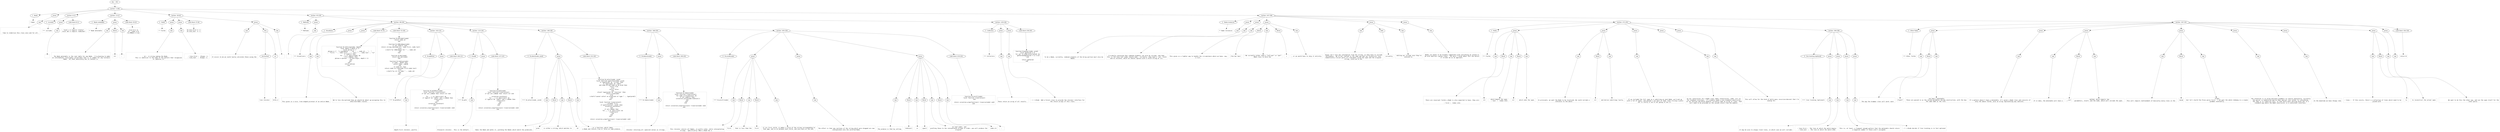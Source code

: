 digraph hierarchy {

node [fontname=Helvetica]
edge [style=dashed]

doc_0 [label="doc - 341"]


doc_0 -> { section_1}
{rank=same; section_1}

section_1 [label="section: 1-246"]


section_1 -> { header_2 prose_3 section_4 section_5 section_6 section_7 section_8}
{rank=same; header_2 prose_3 section_4 section_5 section_6 section_7 section_8}

header_2 [label="1 : Node"]

prose_3 [label="prose"]

section_4 [label="section: 6-12"]

section_5 [label="section: 13-27"]

section_6 [label="section: 28-44"]

section_7 [label="section: 45-228"]

section_8 [label="section: 247-306"]


header_2 -> leaf_9
leaf_9  [color=Gray,shape=rectangle,fontname=Inconsolata,label="* Node"]
prose_3 -> { raw_10}
{rank=same; raw_10}

raw_10 [label="raw"]


raw_10 -> leaf_11
leaf_11  [color=Gray,shape=rectangle,fontname=Inconsolata,label="


  Time to stabilize this class once and for all. 
"]
section_4 -> { header_12 prose_13 codeblock_14}
{rank=same; header_12 prose_13 codeblock_14}

header_12 [label="3 : includes"]

prose_13 [label="prose"]

codeblock_14 [label="code block 8-11"]


header_12 -> leaf_15
leaf_15  [color=Gray,shape=rectangle,fontname=Inconsolata,label="*** includes"]
prose_13 -> { raw_16}
{rank=same; raw_16}

raw_16 [label="raw"]


raw_16 -> leaf_17
leaf_17  [color=Gray,shape=rectangle,fontname=Inconsolata,label="
"]
codeblock_14 -> leaf_18
leaf_18  [color=Gray,shape=rectangle,fontname=Inconsolata,label="local s = require \"status\"
local dot = require \"node/dot\""]
section_5 -> { header_19 prose_20 codeblock_21}
{rank=same; header_19 prose_20 codeblock_21}

header_19 [label="2 : Node metatable"]

prose_20 [label="prose"]

codeblock_21 [label="code block 19-24"]


header_19 -> leaf_22
leaf_22  [color=Gray,shape=rectangle,fontname=Inconsolata,label="** Node metatable"]
prose_20 -> { raw_23 literal_24 raw_25}
{rank=same; raw_23 literal_24 raw_25}

raw_23 [label="raw"]

literal_24 [label="literal"]

raw_25 [label="raw"]


raw_23 -> leaf_26
leaf_26  [color=Gray,shape=rectangle,fontname=Inconsolata,label="

  The Node metatable is the root table for any Node.  I'm planning to make
an intermediate class/table called Root that is in common for any instance
Node.  All Root absolutely has to contain is "]
literal_24 -> leaf_27
leaf_27  [color=Gray,shape=rectangle,fontname=Inconsolata,label="str"]
raw_25 -> leaf_28
leaf_28  [color=Gray,shape=rectangle,fontname=Inconsolata,label=". 
"]
codeblock_21 -> leaf_29
leaf_29  [color=Gray,shape=rectangle,fontname=Inconsolata,label="
local N = {}
N.__index = N
N.isNode = true"]
section_6 -> { header_30 prose_31 prose_32 codeblock_33 prose_34}
{rank=same; header_30 prose_31 prose_32 codeblock_33 prose_34}

header_30 [label="2 : Fields"]

prose_31 [label="prose"]

prose_32 [label="prose"]

codeblock_33 [label="code block 37-40"]

prose_34 [label="prose"]


header_30 -> leaf_35
leaf_35  [color=Gray,shape=rectangle,fontname=Inconsolata,label="** Fields"]
prose_31 -> { raw_36}
{rank=same; raw_36}

raw_36 [label="raw"]


raw_36 -> leaf_37
leaf_37  [color=Gray,shape=rectangle,fontname=Inconsolata,label="

   - id :  A string naming the Node. 
           This is identical to the name of the pattern that recognizes
           or captures it.
"]
prose_32 -> { raw_38}
{rank=same; raw_38}

raw_38 [label="raw"]


raw_38 -> leaf_39
leaf_39  [color=Gray,shape=rectangle,fontname=Inconsolata,label="
   - line_first :  Always -1.
   - line_last  :  Always -1. 
"]
codeblock_33 -> leaf_40
leaf_40  [color=Gray,shape=rectangle,fontname=Inconsolata,label="N.line_first = -1
N.line_last  = -1"]
prose_34 -> { raw_41 link_42 raw_43}
{rank=same; raw_41 link_42 raw_43}

raw_41 [label="raw"]

link_42 [label="link"]

raw_43 [label="raw"]


raw_41 -> leaf_44
leaf_44  [color=Gray,shape=rectangle,fontname=Inconsolata,label="
It occurs to me we could lazily calculate these using the "]
link_42 -> { anchortext_45 url_46}
{rank=same; anchortext_45 url_46}

anchortext_45 [label="anchortext"]

url_46 [label="url"]


anchortext_45 -> leaf_47
leaf_47  [color=Gray,shape=rectangle,fontname=Inconsolata,label="line iterator"]
url_46 -> leaf_48
leaf_48  [color=Gray,shape=rectangle,fontname=Inconsolata,label="httk://"]
raw_43 -> leaf_49
leaf_49  [color=Gray,shape=rectangle,fontname=Inconsolata,label=".

"]
section_7 -> { header_50 prose_51 section_52 section_53}
{rank=same; header_50 prose_51 section_52 section_53}

header_50 [label="2 : Methods"]

prose_51 [label="prose"]

section_52 [label="section: 48-204"]

section_53 [label="section: 229-246"]


header_50 -> leaf_54
leaf_54  [color=Gray,shape=rectangle,fontname=Inconsolata,label="** Methods"]
prose_51 -> { raw_55}
{rank=same; raw_55}

raw_55 [label="raw"]


raw_55 -> leaf_56
leaf_56  [color=Gray,shape=rectangle,fontname=Inconsolata,label="

"]
section_52 -> { header_57 prose_58 prose_59 codeblock_60 codeblock_61 section_62 section_63 section_64 section_65 section_66}
{rank=same; header_57 prose_58 prose_59 codeblock_60 codeblock_61 section_62 section_63 section_64 section_65 section_66}

header_57 [label="3 : Visualizers"]

prose_58 [label="prose"]

prose_59 [label="prose"]

codeblock_60 [label="code block 55-70"]

codeblock_61 [label="code block 72-100"]

section_62 [label="section: 102-122"]

section_63 [label="section: 123-145"]

section_64 [label="section: 146-185"]

section_65 [label="section: 186-204"]

section_66 [label="section: 205-228"]


header_57 -> leaf_67
leaf_67  [color=Gray,shape=rectangle,fontname=Inconsolata,label="*** Visualizers"]
prose_58 -> { raw_68}
{rank=same; raw_68}

raw_68 [label="raw"]


raw_68 -> leaf_69
leaf_69  [color=Gray,shape=rectangle,fontname=Inconsolata,label="

This gives us a nice, tree-shaped printout of an entire Node.
"]
prose_59 -> { raw_70}
{rank=same; raw_70}

raw_70 [label="raw"]


raw_70 -> leaf_71
leaf_71  [color=Gray,shape=rectangle,fontname=Inconsolata,label="
We're less disciplined than we should be about up-assigning this to
inherited Node classes. 
"]
codeblock_60 -> leaf_72
leaf_72  [color=Gray,shape=rectangle,fontname=Inconsolata,label="function N.toString(node, depth)
   local depth = depth or 0
   local phrase = \"\"
   phrase = (\"  \"):rep(depth) .. \"id: \" .. node.id .. \",  \"
      .. \"first: \" .. node.first .. \", last: \" .. node.last .. \"\\n\"
   if node[1] then
    for _,v in ipairs(node) do
      if(v.isNode) then
        phrase = phrase .. N.toString(v, depth + 1)
      end
    end
  end 
   return phrase
end"]
codeblock_61 -> leaf_73
leaf_73  [color=Gray,shape=rectangle,fontname=Inconsolata,label="function N.dotLabel(node)
  return node.id
end

function N.toMarkdown(node)
  if not node[1] then
    return string.sub(node.str, node.first, node.last)
  else
    s:halt(\"no toMarkdown for \" .. node.id)
  end
end

function N.dot(node)
  return dot.dot(node)
end

function N.toValue(node)
  if node.__VALUE then
    return node.__VALUE
  end
  if node.str then
    return node.str:sub(node.first,node.last)
  else
    s:halt(\"no str on node \" .. node.id)
  end
end
"]
section_62 -> { header_74 prose_75 codeblock_76}
{rank=same; header_74 prose_75 codeblock_76}

header_74 [label="4 : N.walkPost"]

prose_75 [label="prose"]

codeblock_76 [label="code block 106-121"]


header_74 -> leaf_77
leaf_77  [color=Gray,shape=rectangle,fontname=Inconsolata,label="**** N.walkPost"]
prose_75 -> { raw_78}
{rank=same; raw_78}

raw_78 [label="raw"]


raw_78 -> leaf_79
leaf_79  [color=Gray,shape=rectangle,fontname=Inconsolata,label="

Depth-first iterator, postfix 
"]
codeblock_76 -> leaf_80
leaf_80  [color=Gray,shape=rectangle,fontname=Inconsolata,label="function N.walkPost(node)
    local function traverse(ast)
        if not ast.isNode then return nil end

        for _, v in ipairs(ast) do
            if type(v) == 'table' and v.isNode then
              traverse(v)
            end
        end
        coroutine.yield(ast)
    end

    return coroutine.wrap(function() traverse(node) end)
end"]
section_63 -> { header_81 prose_82 codeblock_83}
{rank=same; header_81 prose_82 codeblock_83}

header_81 [label="4 : N.walk"]

prose_82 [label="prose"]

codeblock_83 [label="code block 127-143"]


header_81 -> leaf_84
leaf_84  [color=Gray,shape=rectangle,fontname=Inconsolata,label="**** N.walk"]
prose_82 -> { raw_85}
{rank=same; raw_85}

raw_85 [label="raw"]


raw_85 -> leaf_86
leaf_86  [color=Gray,shape=rectangle,fontname=Inconsolata,label="

Presearch iterator.  This is the default. 
"]
codeblock_83 -> leaf_87
leaf_87  [color=Gray,shape=rectangle,fontname=Inconsolata,label="function N.walk(node)
  local function traverse(ast)
    if not ast.isNode then return nil end

    coroutine.yield(ast)
    for _, v in ipairs(ast) do
      if type(v) == 'table' and v.isNode then
        traverse(v)
      end
    end
  end

  return coroutine.wrap(function() traverse(node) end)
end
"]
section_64 -> { header_88 prose_89 codeblock_90}
{rank=same; header_88 prose_89 codeblock_90}

header_88 [label="4 : N.select(node, pred)"]

prose_89 [label="prose"]

codeblock_90 [label="code block 152-183"]


header_88 -> leaf_91
leaf_91  [color=Gray,shape=rectangle,fontname=Inconsolata,label="**** N.select(node, pred)"]
prose_89 -> { raw_92 literal_93 raw_94 literal_95 raw_96}
{rank=same; raw_92 literal_93 raw_94 literal_95 raw_96}

raw_92 [label="raw"]

literal_93 [label="literal"]

raw_94 [label="raw"]

literal_95 [label="literal"]

raw_96 [label="raw"]


raw_92 -> leaf_97
leaf_97  [color=Gray,shape=rectangle,fontname=Inconsolata,label="

  Takes the Node and walks it, yielding the Nodes which match the predicate."]
literal_93 -> leaf_98
leaf_98  [color=Gray,shape=rectangle,fontname=Inconsolata,label="pred"]
raw_94 -> leaf_99
leaf_99  [color=Gray,shape=rectangle,fontname=Inconsolata,label=" is either a string, which matches to "]
literal_95 -> leaf_100
leaf_100  [color=Gray,shape=rectangle,fontname=Inconsolata,label="id"]
raw_96 -> leaf_101
leaf_101  [color=Gray,shape=rectangle,fontname=Inconsolata,label=", or a function, which takes
a Node and returns true or false on some premise. 
"]
codeblock_90 -> leaf_102
leaf_102  [color=Gray,shape=rectangle,fontname=Inconsolata,label="function N.select(node, pred)
   local function qualifies(node, pred)
      if type(pred) == 'string' then
         if type(node) == 'table' 
          and node.id and node.id == pred then
            return true
         else
            return false
         end
      elseif type(pred) == 'function' then
         return pred(node)
      else
         s:halt(\"cannot select on predicate of type \" .. type(pred))
      end
   end

   local function traverse(ast)
      -- breadth first
      if qualifies(ast, pred) then
         coroutine.yield(ast)
      end
      if ast.isNode then
         for _, v in ipairs(ast) do
            traverse(v)
         end
      end
   end

   return coroutine.wrap(function() traverse(node) end)
end"]
section_65 -> { header_103 prose_104 codeblock_105}
{rank=same; header_103 prose_104 codeblock_105}

header_103 [label="4 : N.tokens(node)"]

prose_104 [label="prose"]

codeblock_105 [label="code block 190-202"]


header_103 -> leaf_106
leaf_106  [color=Gray,shape=rectangle,fontname=Inconsolata,label="**** N.tokens(node)"]
prose_104 -> { raw_107}
{rank=same; raw_107}

raw_107 [label="raw"]


raw_107 -> leaf_108
leaf_108  [color=Gray,shape=rectangle,fontname=Inconsolata,label="

  Iterator returning all captured values as strings.
"]
codeblock_105 -> leaf_109
leaf_109  [color=Gray,shape=rectangle,fontname=Inconsolata,label="function N.tokens(node)
  local function traverse(ast)
    for node in N.walk(ast) do
      if not node[1] then
        coroutine.yield(node:toValue())
      end
    end
  end

  return coroutine.wrap(function() traverse(node) end)
end  "]
section_66 -> { header_110 prose_111 prose_112 prose_113 codeblock_114}
{rank=same; header_110 prose_111 prose_112 prose_113 codeblock_114}

header_110 [label="4 : N.unroll(node)"]

prose_111 [label="prose"]

prose_112 [label="prose"]

prose_113 [label="prose"]

codeblock_114 [label="code block 219-226"]


header_110 -> leaf_115
leaf_115  [color=Gray,shape=rectangle,fontname=Inconsolata,label="**** N.unroll(node)"]
prose_111 -> { raw_116 literal_117 raw_118 literal_119 raw_120}
{rank=same; raw_116 literal_117 raw_118 literal_119 raw_120}

raw_116 [label="raw"]

literal_117 [label="literal"]

raw_118 [label="raw"]

literal_119 [label="literal"]

raw_120 [label="raw"]


raw_116 -> leaf_121
leaf_121  [color=Gray,shape=rectangle,fontname=Inconsolata,label="

  This iterator returns all Nodes, in prefix order, while interpolating
strings.  Specifically: When a Node has a "]
literal_117 -> leaf_122
leaf_122  [color=Gray,shape=rectangle,fontname=Inconsolata,label="first"]
raw_118 -> leaf_123
leaf_123  [color=Gray,shape=rectangle,fontname=Inconsolata,label=" that is less than the"]
literal_119 -> leaf_124
leaf_124  [color=Gray,shape=rectangle,fontname=Inconsolata,label="first"]
raw_120 -> leaf_125
leaf_125  [color=Gray,shape=rectangle,fontname=Inconsolata,label=" if its first child, it makes a slice of the string corresponding to
that gap, and so on between each child, and once more at the end.
"]
prose_112 -> { raw_126}
{rank=same; raw_126}

raw_126 [label="raw"]


raw_126 -> leaf_127
leaf_127  [color=Gray,shape=rectangle,fontname=Inconsolata,label="
The effect is that any sections of the string which were dropped are now
interpolated into the unrolled Node.
"]
prose_113 -> { raw_128 literal_129 raw_130 literal_131 raw_132 literal_133 raw_134}
{rank=same; raw_128 literal_129 raw_130 literal_131 raw_132 literal_133 raw_134}

raw_128 [label="raw"]

literal_129 [label="literal"]

raw_130 [label="raw"]

literal_131 [label="literal"]

raw_132 [label="raw"]

literal_133 [label="literal"]

raw_134 [label="raw"]


raw_128 -> leaf_135
leaf_135  [color=Gray,shape=rectangle,fontname=Inconsolata,label="
The premise is that by calling "]
literal_129 -> leaf_136
leaf_136  [color=Gray,shape=rectangle,fontname=Inconsolata,label="toValue()"]
raw_130 -> leaf_137
leaf_137  [color=Gray,shape=rectangle,fontname=Inconsolata,label=" or "]
literal_131 -> leaf_138
leaf_138  [color=Gray,shape=rectangle,fontname=Inconsolata,label="span()"]
raw_132 -> leaf_139
leaf_139  [color=Gray,shape=rectangle,fontname=Inconsolata,label=" on leaf nodes, and
grafting these to the interpolated strings in order, you will produce the
original "]
literal_133 -> leaf_140
leaf_140  [color=Gray,shape=rectangle,fontname=Inconsolata,label="node.str"]
raw_134 -> leaf_141
leaf_141  [color=Gray,shape=rectangle,fontname=Inconsolata,label=". 
"]
codeblock_114 -> leaf_142
leaf_142  [color=Gray,shape=rectangle,fontname=Inconsolata,label="function N.unroll(node)
  local function traverse(ast)
  end

  return coroutine.wrap(function() traverse(node) end)
end"]
section_53 -> { header_143 prose_144 prose_145 codeblock_146}
{rank=same; header_143 prose_144 prose_145 codeblock_146}

header_143 [label="3 : Collectors"]

prose_144 [label="prose"]

prose_145 [label="prose"]

codeblock_146 [label="code block 236-245"]


header_143 -> leaf_147
leaf_147  [color=Gray,shape=rectangle,fontname=Inconsolata,label="*** Collectors"]
prose_144 -> { raw_148}
{rank=same; raw_148}

raw_148 [label="raw"]


raw_148 -> leaf_149
leaf_149  [color=Gray,shape=rectangle,fontname=Inconsolata,label="

These return an array of all results. 
"]
prose_145 -> { raw_150}
{rank=same; raw_150}

raw_150 [label="raw"]


raw_150 -> leaf_151
leaf_151  [color=Gray,shape=rectangle,fontname=Inconsolata,label="
- [ ] #todo  Add a Forest class to provide the iterator interface for
             the return arrays of this class.
"]
codeblock_146 -> leaf_152
leaf_152  [color=Gray,shape=rectangle,fontname=Inconsolata,label="function N.gather(node, pred)
  local gathered = {}
  for ast in node:select(pred) do
    gathered[#gathered + 1] = ast
  end
  
  return gathered
end"]
section_8 -> { header_153 prose_154 prose_155 prose_156 prose_157 prose_158 section_159 section_160}
{rank=same; header_153 prose_154 prose_155 prose_156 prose_157 prose_158 section_159 section_160}

header_153 [label="2 : Node Instances"]

prose_154 [label="prose"]

prose_155 [label="prose"]

prose_156 [label="prose"]

prose_157 [label="prose"]

prose_158 [label="prose"]

section_159 [label="section: 271-293"]

section_160 [label="section: 307-341"]


header_153 -> leaf_161
leaf_161  [color=Gray,shape=rectangle,fontname=Inconsolata,label="** Node Instances"]
prose_154 -> { raw_162}
{rank=same; raw_162}

raw_162 [label="raw"]


raw_162 -> leaf_163
leaf_163  [color=Gray,shape=rectangle,fontname=Inconsolata,label="

  To be a Node, currently, indexed elements of the Array portion must also be 
Nodes. 
"]
prose_155 -> { raw_164}
{rank=same; raw_164}

raw_164 [label="raw"]


raw_164 -> leaf_165
leaf_165  [color=Gray,shape=rectangle,fontname=Inconsolata,label="
I'm mostly convinced that indexed elements can also be strings, and that 
this is the form leaf nodes should take.  Currently, they have a 'val' field
and no children, which we should replace with a child string at [1].
"]
prose_156 -> { raw_166 literal_167 raw_168 literal_169 raw_170}
{rank=same; raw_166 literal_167 raw_168 literal_169 raw_170}

raw_166 [label="raw"]

literal_167 [label="literal"]

raw_168 [label="raw"]

literal_169 [label="literal"]

raw_170 [label="raw"]


raw_166 -> leaf_171
leaf_171  [color=Gray,shape=rectangle,fontname=Inconsolata,label="
This gives us a lighter way to handle the circumstance where we have, say,
a list, "]
literal_167 -> leaf_172
leaf_172  [color=Gray,shape=rectangle,fontname=Inconsolata,label="(foo bar baz)"]
raw_168 -> leaf_173
leaf_173  [color=Gray,shape=rectangle,fontname=Inconsolata,label=". We currently either need a \"left-per\" or \"pal\"
Node class to hold the "]
literal_169 -> leaf_174
leaf_174  [color=Gray,shape=rectangle,fontname=Inconsolata,label="("]
raw_170 -> leaf_175
leaf_175  [color=Gray,shape=rectangle,fontname=Inconsolata,label=", or we would have to skip it entirely.
"]
prose_157 -> { raw_176 italic_177 raw_178}
{rank=same; raw_176 italic_177 raw_178}

raw_176 [label="raw"]

italic_177 [label="italic"]

raw_178 [label="raw"]


raw_176 -> leaf_179
leaf_179  [color=Gray,shape=rectangle,fontname=Inconsolata,label="
Quipu can't lose any information from the string, so they have to include
whitespace.  We're not limited in the same way and can reconstruct less 
semantically crucial parts of a document using the span and the original 
string, since we're not "]
italic_177 -> leaf_180
leaf_180  [color=Gray,shape=rectangle,fontname=Inconsolata,label="currently"]
raw_178 -> leaf_181
leaf_181  [color=Gray,shape=rectangle,fontname=Inconsolata,label=" editing our strings once they're
entered in.
"]
prose_158 -> { raw_182}
{rank=same; raw_182}

raw_182 [label="raw"]


raw_182 -> leaf_183
leaf_183  [color=Gray,shape=rectangle,fontname=Inconsolata,label="
Nodes are meant to be broadly compatible with everything we intend to
do with abstract syntax trees.  The more I think about this the better
it strikes me as an approach. 

"]
section_159 -> { header_184 prose_185 prose_186 prose_187 prose_188 prose_189 section_190}
{rank=same; header_184 prose_185 prose_186 prose_187 prose_188 prose_189 section_190}

header_184 [label="3 : Fields"]

prose_185 [label="prose"]

prose_186 [label="prose"]

prose_187 [label="prose"]

prose_188 [label="prose"]

prose_189 [label="prose"]

section_190 [label="section: 294-306"]


header_184 -> leaf_191
leaf_191  [color=Gray,shape=rectangle,fontname=Inconsolata,label="*** Fields"]
prose_185 -> { raw_192 literal_193 raw_194 literal_195 raw_196}
{rank=same; raw_192 literal_193 raw_194 literal_195 raw_196}

raw_192 [label="raw"]

literal_193 [label="literal"]

raw_194 [label="raw"]

literal_195 [label="literal"]

raw_196 [label="raw"]


raw_192 -> leaf_197
leaf_197  [color=Gray,shape=rectangle,fontname=Inconsolata,label="

  There are invariant fields a Node is also expected to have, they are:
 
  - first :  Index into "]
literal_193 -> leaf_198
leaf_198  [color=Gray,shape=rectangle,fontname=Inconsolata,label="str"]
raw_194 -> leaf_199
leaf_199  [color=Gray,shape=rectangle,fontname=Inconsolata,label=" which begins the span.
  - last  :  Index into "]
literal_195 -> leaf_200
leaf_200  [color=Gray,shape=rectangle,fontname=Inconsolata,label="str"]
raw_196 -> leaf_201
leaf_201  [color=Gray,shape=rectangle,fontname=Inconsolata,label=" which ends the span.
"]
prose_186 -> { raw_202 literal_203 raw_204}
{rank=same; raw_202 literal_203 raw_204}

raw_202 [label="raw"]

literal_203 [label="literal"]

raw_204 [label="raw"]


raw_202 -> leaf_205
leaf_205  [color=Gray,shape=rectangle,fontname=Inconsolata,label="
In principle, we want the Node to be localized. We could include a 
reference to the whole "]
literal_203 -> leaf_206
leaf_206  [color=Gray,shape=rectangle,fontname=Inconsolata,label="str"]
raw_204 -> leaf_207
leaf_207  [color=Gray,shape=rectangle,fontname=Inconsolata,label=" and derive substrings lazily.
"]
prose_187 -> { raw_208}
{rank=same; raw_208}

raw_208 [label="raw"]


raw_208 -> leaf_209
leaf_209  [color=Gray,shape=rectangle,fontname=Inconsolata,label="
If we included the full span as a substring on each Node, we'd end up
with a lot of spans, and wouldn't use most of them. Even slicing a piece
out is costly if we're not going to use it. 
"]
prose_188 -> { raw_210}
{rank=same; raw_210}

raw_210 [label="raw"]


raw_210 -> leaf_211
leaf_211  [color=Gray,shape=rectangle,fontname=Inconsolata,label="
So our constructor for a Node class takes (Constructor, node, str) as 
the standard interface.  If a module needs a non-standard constructor,
as our Section and Block modules currently take an array of lines, that
will need to be provided as the second return from the module. 
"]
prose_189 -> { raw_212}
{rank=same; raw_212}

raw_212 [label="raw"]


raw_212 -> leaf_213
leaf_213  [color=Gray,shape=rectangle,fontname=Inconsolata,label="
This will allow for the kind of multi-pass recursive-descent that I'm
aiming for. 

"]
section_190 -> { header_214 prose_215 prose_216 prose_217 prose_218}
{rank=same; header_214 prose_215 prose_216 prose_217 prose_218}

header_214 [label="4 : line tracking (optional)"]

prose_215 [label="prose"]

prose_216 [label="prose"]

prose_217 [label="prose"]

prose_218 [label="prose"]


header_214 -> leaf_219
leaf_219  [color=Gray,shape=rectangle,fontname=Inconsolata,label="**** line tracking (optional)"]
prose_215 -> { raw_220}
{rank=same; raw_220}

raw_220 [label="raw"]


raw_220 -> leaf_221
leaf_221  [color=Gray,shape=rectangle,fontname=Inconsolata,label="

It may be wise to always track lines, in which case we will include:
"]
prose_216 -> { raw_222}
{rank=same; raw_222}

raw_222 [label="raw"]


raw_222 -> leaf_223
leaf_223  [color=Gray,shape=rectangle,fontname=Inconsolata,label="
  - line_first :  The line at which the match begins
  - line_last  :  The line at which the match ends
"]
prose_217 -> { raw_224}
{rank=same; raw_224}

raw_224 [label="raw"]


raw_224 -> leaf_225
leaf_225  [color=Gray,shape=rectangle,fontname=Inconsolata,label="
This is, at least, a frequent enough pattern that the metatable should return
a negative number if these aren't assigned. 
"]
prose_218 -> { raw_226}
{rank=same; raw_226}

raw_226 [label="raw"]


raw_226 -> leaf_227
leaf_227  [color=Gray,shape=rectangle,fontname=Inconsolata,label="
- [ ] #todo decide if line tracking is in fact optional

"]
section_160 -> { header_228 prose_229 prose_230 prose_231 prose_232 prose_233 prose_234 prose_235 prose_236 codeblock_237}
{rank=same; header_228 prose_229 prose_230 prose_231 prose_232 prose_233 prose_234 prose_235 prose_236 codeblock_237}

header_228 [label="3 : Other fields"]

prose_229 [label="prose"]

prose_230 [label="prose"]

prose_231 [label="prose"]

prose_232 [label="prose"]

prose_233 [label="prose"]

prose_234 [label="prose"]

prose_235 [label="prose"]

prose_236 [label="prose"]

codeblock_237 [label="code block 336-338"]


header_228 -> leaf_238
leaf_238  [color=Gray,shape=rectangle,fontname=Inconsolata,label="*** Other fields"]
prose_229 -> { raw_239 literal_240 raw_241}
{rank=same; raw_239 literal_240 raw_241}

raw_239 [label="raw"]

literal_240 [label="literal"]

raw_241 [label="raw"]


raw_239 -> leaf_242
leaf_242  [color=Gray,shape=rectangle,fontname=Inconsolata,label="

  The way the Grammar class will work: each "]
literal_240 -> leaf_243
leaf_243  [color=Gray,shape=rectangle,fontname=Inconsolata,label="V\"patt\""]
raw_241 -> leaf_244
leaf_244  [color=Gray,shape=rectangle,fontname=Inconsolata,label=" can have a metatable.
These are passed in as the second parameter during construction, with the key
the same name as the rule. 
"]
prose_230 -> { raw_245}
{rank=same; raw_245}

raw_245 [label="raw"]


raw_245 -> leaf_246
leaf_246  [color=Gray,shape=rectangle,fontname=Inconsolata,label="
If a pattern doesn't have a metatable, it's given a Node class and consists of
only the above fields, plus an array representing any subrules. 
"]
prose_231 -> { raw_247 literal_248 raw_249}
{rank=same; raw_247 literal_248 raw_249}

raw_247 [label="raw"]

literal_248 [label="literal"]

raw_249 [label="raw"]


raw_247 -> leaf_250
leaf_250  [color=Gray,shape=rectangle,fontname=Inconsolata,label="
If it does, the metatable will have a "]
literal_248 -> leaf_251
leaf_251  [color=Gray,shape=rectangle,fontname=Inconsolata,label="__call"]
raw_249 -> leaf_252
leaf_252  [color=Gray,shape=rectangle,fontname=Inconsolata,label=" method, which expects two
parameters, itself, and the node, which will include the span. 
"]
prose_232 -> { raw_253 literal_254 raw_255}
{rank=same; raw_253 literal_254 raw_255}

raw_253 [label="raw"]

literal_254 [label="literal"]

raw_255 [label="raw"]


raw_253 -> leaf_256
leaf_256  [color=Gray,shape=rectangle,fontname=Inconsolata,label="
This will require reattunement of basically every class in the "]
literal_254 -> leaf_257
leaf_257  [color=Gray,shape=rectangle,fontname=Inconsolata,label="/grym"]
raw_255 -> leaf_258
leaf_258  [color=Gray,shape=rectangle,fontname=Inconsolata,label=" folder,
but let's build the Prose parse first.  I do want the whole shebang in a single
grammar eventually.
"]
prose_233 -> { raw_259}
{rank=same; raw_259}

raw_259 [label="raw"]


raw_259 -> leaf_260
leaf_260  [color=Gray,shape=rectangle,fontname=Inconsolata,label="
The intention is to allow multiple grammars to coexist peacefully. Currently
the parser is handrolled and we have special case values for everything.
The idea is to stabilize this, so that multi-pass parsing works but in a
standard way where the Node constructor is a consistent interface. 
"]
prose_234 -> { raw_261}
{rank=same; raw_261}

raw_261 [label="raw"]


raw_261 -> leaf_262
leaf_262  [color=Gray,shape=rectangle,fontname=Inconsolata,label="
In the meantime we have things like
"]
prose_235 -> { raw_263 literal_264 raw_265}
{rank=same; raw_263 literal_264 raw_265}

raw_263 [label="raw"]

literal_264 [label="literal"]

raw_265 [label="raw"]


raw_263 -> leaf_266
leaf_266  [color=Gray,shape=rectangle,fontname=Inconsolata,label="
- lines :  If this exists, there's a collection of lines which need to be
           joined with "]
literal_264 -> leaf_267
leaf_267  [color=Gray,shape=rectangle,fontname=Inconsolata,label="\\n"]
raw_265 -> leaf_268
leaf_268  [color=Gray,shape=rectangle,fontname=Inconsolata,label=" to reconstruct the actual span.
"]
prose_236 -> { raw_269}
{rank=same; raw_269}

raw_269 [label="raw"]


raw_269 -> leaf_270
leaf_270  [color=Gray,shape=rectangle,fontname=Inconsolata,label="
           We want to do this the other way, and use the span itself for the
           inner parse. 
"]
codeblock_237 -> leaf_271
leaf_271  [color=Gray,shape=rectangle,fontname=Inconsolata,label="return N"]

}
